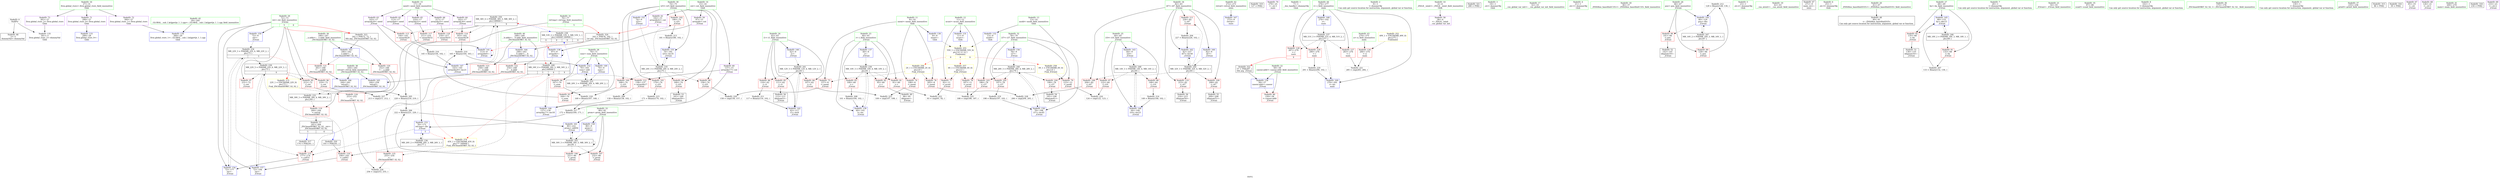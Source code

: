 digraph "SVFG" {
	label="SVFG";

	Node0x559a62e87930 [shape=record,color=grey,label="{NodeID: 0\nNullPtr}"];
	Node0x559a62e87930 -> Node0x559a62ea89b0[style=solid];
	Node0x559a62e87930 -> Node0x559a62eaf420[style=solid];
	Node0x559a62ea8c50 [shape=record,color=red,label="{NodeID: 97\n231\<--72\n\<--ret\n_Z3runi\n}"];
	Node0x559a62ea6d40 [shape=record,color=green,label="{NodeID: 14\n15\<--16\ncnt\<--cnt_field_insensitive\nGlob }"];
	Node0x559a62ea6d40 -> Node0x559a62eaa4c0[style=solid];
	Node0x559a62ea6d40 -> Node0x559a62eaa590[style=solid];
	Node0x559a62ea6d40 -> Node0x559a62eaa660[style=solid];
	Node0x559a62ea97b0 [shape=record,color=red,label="{NodeID: 111\n226\<--82\n\<--i47\n_Z3runi\n}"];
	Node0x559a62ea97b0 -> Node0x559a62ead110[style=solid];
	Node0x559a62ea7a20 [shape=record,color=green,label="{NodeID: 28\n70\<--71\nsum\<--sum_field_insensitive\n_Z3runi\n}"];
	Node0x559a62ea7a20 -> Node0x559a62eac0f0[style=solid];
	Node0x559a62ea7a20 -> Node0x559a62eac1c0[style=solid];
	Node0x559a62ea7a20 -> Node0x559a62eaffb0[style=solid];
	Node0x559a62ea7a20 -> Node0x559a62eb0220[style=solid];
	Node0x559a62eb4630 [shape=record,color=grey,label="{NodeID: 208\n101 = Binary(100, 102, )\n}"];
	Node0x559a62eb4630 -> Node0x559a62eaf790[style=solid];
	Node0x559a62eaeb10 [shape=record,color=red,label="{NodeID: 125\n255\<--254\n\<--\n_ZSt3maxIiERKT_S2_S2_\n}"];
	Node0x559a62eaeb10 -> Node0x559a62eb6130[style=solid];
	Node0x559a62ea8640 [shape=record,color=green,label="{NodeID: 42\n272\<--273\nretval\<--retval_field_insensitive\nmain\n}"];
	Node0x559a62ea8640 -> Node0x559a62eb0e50[style=solid];
	Node0x559a62eb5b30 [shape=record,color=grey,label="{NodeID: 222\n93 = cmp(91, 92, )\n}"];
	Node0x559a62eaf790 [shape=record,color=blue,label="{NodeID: 139\n60\<--101\ni\<--inc\n_Z3runi\n}"];
	Node0x559a62eaf790 -> Node0x559a62ebe510[style=dashed];
	Node0x559a62eaa250 [shape=record,color=black,label="{NodeID: 56\n216\<--215\nidxprom54\<--\n_Z3runi\n}"];
	Node0x559a62ed8680 [shape=record,color=black,label="{NodeID: 319\n127 = PHI()\n}"];
	Node0x559a62ec0310 [shape=record,color=black,label="{NodeID: 236\nMR_26V_2 = PHI(MR_26V_3, MR_26V_1, )\npts\{77 \}\n}"];
	Node0x559a62ec0310 -> Node0x559a62eae3c0[style=dashed];
	Node0x559a62ec0310 -> Node0x559a62eb02f0[style=dashed];
	Node0x559a62eb02f0 [shape=record,color=blue,label="{NodeID: 153\n76\<--172\nref.tmp\<--div\n_Z3runi\n|{|<s2>5}}"];
	Node0x559a62eb02f0 -> Node0x559a62ea9af0[style=dashed];
	Node0x559a62eb02f0 -> Node0x559a62ec0310[style=dashed];
	Node0x559a62eb02f0:s2 -> Node0x559a62ec7100[style=dashed,color=red];
	Node0x559a62eaadb0 [shape=record,color=purple,label="{NodeID: 70\n279\<--25\n\<--.str.3\nmain\n}"];
	Node0x559a62ec4d40 [shape=record,color=black,label="{NodeID: 250\nMR_36V_4 = PHI(MR_36V_5, MR_36V_2, )\npts\{180000 \}\n|{|<s5>9}}"];
	Node0x559a62ec4d40 -> Node0x559a62ea9950[style=dashed];
	Node0x559a62ec4d40 -> Node0x559a62ea9a20[style=dashed];
	Node0x559a62ec4d40 -> Node0x559a62eae490[style=dashed];
	Node0x559a62ec4d40 -> Node0x559a62eae560[style=dashed];
	Node0x559a62ec4d40 -> Node0x559a62eafe10[style=dashed];
	Node0x559a62ec4d40:s5 -> Node0x559a62ec0d10[style=dashed,color=blue];
	Node0x559a62eb0e50 [shape=record,color=blue,label="{NodeID: 167\n272\<--9\nretval\<--\nmain\n}"];
	Node0x559a62eab9a0 [shape=record,color=red,label="{NodeID: 84\n107\<--62\n\<--i1\n_Z3runi\n}"];
	Node0x559a62eab9a0 -> Node0x559a62eb5cb0[style=solid];
	Node0x559a62ea5e10 [shape=record,color=green,label="{NodeID: 1\n7\<--1\n__dso_handle\<--dummyObj\nGlob }"];
	Node0x559a62ea8d20 [shape=record,color=red,label="{NodeID: 98\n156\<--74\n\<--i25\n_Z3runi\n}"];
	Node0x559a62ea8d20 -> Node0x559a62eb65b0[style=solid];
	Node0x559a62ea6e40 [shape=record,color=green,label="{NodeID: 15\n17\<--18\nneed\<--need_field_insensitive\nGlob }"];
	Node0x559a62ea6e40 -> Node0x559a62eaa730[style=solid];
	Node0x559a62ea6e40 -> Node0x559a62eaa800[style=solid];
	Node0x559a62ea6e40 -> Node0x559a62eaa8d0[style=solid];
	Node0x559a62ea6e40 -> Node0x559a62eaa9a0[style=solid];
	Node0x559a62ea6e40 -> Node0x559a62eaaa70[style=solid];
	Node0x559a62ea9880 [shape=record,color=red,label="{NodeID: 112\n138\<--137\n\<--arrayidx17\n_Z3runi\n}"];
	Node0x559a62ea9880 -> Node0x559a62eb47b0[style=solid];
	Node0x559a62ea7af0 [shape=record,color=green,label="{NodeID: 29\n72\<--73\nret\<--ret_field_insensitive\n_Z3runi\n|{|<s6>5|<s7>6}}"];
	Node0x559a62ea7af0 -> Node0x559a62eac290[style=solid];
	Node0x559a62ea7af0 -> Node0x559a62ea8b80[style=solid];
	Node0x559a62ea7af0 -> Node0x559a62ea8c50[style=solid];
	Node0x559a62ea7af0 -> Node0x559a62eb0080[style=solid];
	Node0x559a62ea7af0 -> Node0x559a62eb03c0[style=solid];
	Node0x559a62ea7af0 -> Node0x559a62eb0630[style=solid];
	Node0x559a62ea7af0:s6 -> Node0x559a62ed8af0[style=solid,color=red];
	Node0x559a62ea7af0:s7 -> Node0x559a62ed8af0[style=solid,color=red];
	Node0x559a62eb47b0 [shape=record,color=grey,label="{NodeID: 209\n139 = Binary(138, 102, )\n}"];
	Node0x559a62eb47b0 -> Node0x559a62eafd40[style=solid];
	Node0x559a62eaebe0 [shape=record,color=red,label="{NodeID: 126\n284\<--274\n\<--n\nmain\n}"];
	Node0x559a62eaebe0 -> Node0x559a62eb59b0[style=solid];
	Node0x559a62ea8710 [shape=record,color=green,label="{NodeID: 43\n274\<--275\nn\<--n_field_insensitive\nmain\n}"];
	Node0x559a62ea8710 -> Node0x559a62eaebe0[style=solid];
	Node0x559a62eb5cb0 [shape=record,color=grey,label="{NodeID: 223\n109 = cmp(107, 108, )\n}"];
	Node0x559a62eaf860 [shape=record,color=blue,label="{NodeID: 140\n62\<--9\ni1\<--\n_Z3runi\n}"];
	Node0x559a62eaf860 -> Node0x559a62ec1c40[style=dashed];
	Node0x559a62eaa320 [shape=record,color=black,label="{NodeID: 57\n241\<--264\n_ZSt3maxIiERKT_S2_S2__ret\<--\n_ZSt3maxIiERKT_S2_S2_\n|{<s0>5|<s1>6}}"];
	Node0x559a62eaa320:s0 -> Node0x559a62ed83c0[style=solid,color=blue];
	Node0x559a62eaa320:s1 -> Node0x559a62ed8750[style=solid,color=blue];
	Node0x559a62ed8750 [shape=record,color=black,label="{NodeID: 320\n193 = PHI(241, )\n}"];
	Node0x559a62ed8750 -> Node0x559a62eae3c0[style=solid];
	Node0x559a62ec0810 [shape=record,color=black,label="{NodeID: 237\nMR_51V_3 = PHI(MR_51V_4, MR_51V_2, )\npts\{277 \}\n}"];
	Node0x559a62ec0810 -> Node0x559a62eaecb0[style=dashed];
	Node0x559a62ec0810 -> Node0x559a62eaed80[style=dashed];
	Node0x559a62ec0810 -> Node0x559a62eaee50[style=dashed];
	Node0x559a62ec0810 -> Node0x559a62eb0ff0[style=dashed];
	Node0x559a62eb03c0 [shape=record,color=blue,label="{NodeID: 154\n72\<--177\nret\<--\n_Z3runi\n}"];
	Node0x559a62eb03c0 -> Node0x559a62ebf910[style=dashed];
	Node0x559a62eaae80 [shape=record,color=purple,label="{NodeID: 71\n299\<--27\nllvm.global_ctors_0\<--llvm.global_ctors\nGlob }"];
	Node0x559a62eaae80 -> Node0x559a62eaf220[style=solid];
	Node0x559a62eb0f20 [shape=record,color=blue,label="{NodeID: 168\n276\<--102\ni\<--\nmain\n}"];
	Node0x559a62eb0f20 -> Node0x559a62ec0810[style=dashed];
	Node0x559a62eaba70 [shape=record,color=red,label="{NodeID: 85\n111\<--62\n\<--i1\n_Z3runi\n}"];
	Node0x559a62eaba70 -> Node0x559a62ea9d70[style=solid];
	Node0x559a62ea5ea0 [shape=record,color=green,label="{NodeID: 2\n9\<--1\n\<--dummyObj\nCan only get source location for instruction, argument, global var or function.}"];
	Node0x559a62ea8df0 [shape=record,color=red,label="{NodeID: 99\n160\<--74\n\<--i25\n_Z3runi\n}"];
	Node0x559a62ea8df0 -> Node0x559a62ea9fe0[style=solid];
	Node0x559a62ea6f40 [shape=record,color=green,label="{NodeID: 16\n27\<--31\nllvm.global_ctors\<--llvm.global_ctors_field_insensitive\nGlob }"];
	Node0x559a62ea6f40 -> Node0x559a62eaae80[style=solid];
	Node0x559a62ea6f40 -> Node0x559a62eaaf80[style=solid];
	Node0x559a62ea6f40 -> Node0x559a62eab080[style=solid];
	Node0x559a62ea9950 [shape=record,color=red,label="{NodeID: 113\n144\<--143\n\<--arrayidx20\n_Z3runi\n}"];
	Node0x559a62ea9950 -> Node0x559a62eb5230[style=solid];
	Node0x559a62ea7bc0 [shape=record,color=green,label="{NodeID: 30\n74\<--75\ni25\<--i25_field_insensitive\n_Z3runi\n}"];
	Node0x559a62ea7bc0 -> Node0x559a62ea8d20[style=solid];
	Node0x559a62ea7bc0 -> Node0x559a62ea8df0[style=solid];
	Node0x559a62ea7bc0 -> Node0x559a62ea8ec0[style=solid];
	Node0x559a62ea7bc0 -> Node0x559a62ea8f90[style=solid];
	Node0x559a62ea7bc0 -> Node0x559a62ea9060[style=solid];
	Node0x559a62ea7bc0 -> Node0x559a62eb0150[style=solid];
	Node0x559a62ea7bc0 -> Node0x559a62eb0490[style=solid];
	Node0x559a62eb4930 [shape=record,color=grey,label="{NodeID: 210\n165 = Binary(164, 163, )\n}"];
	Node0x559a62eb4930 -> Node0x559a62eb0220[style=solid];
	Node0x559a62eaecb0 [shape=record,color=red,label="{NodeID: 127\n283\<--276\n\<--i\nmain\n}"];
	Node0x559a62eaecb0 -> Node0x559a62eb59b0[style=solid];
	Node0x559a62ea87e0 [shape=record,color=green,label="{NodeID: 44\n276\<--277\ni\<--i_field_insensitive\nmain\n}"];
	Node0x559a62ea87e0 -> Node0x559a62eaecb0[style=solid];
	Node0x559a62ea87e0 -> Node0x559a62eaed80[style=solid];
	Node0x559a62ea87e0 -> Node0x559a62eaee50[style=solid];
	Node0x559a62ea87e0 -> Node0x559a62eb0f20[style=solid];
	Node0x559a62ea87e0 -> Node0x559a62eb0ff0[style=solid];
	Node0x559a62eb5e30 [shape=record,color=grey,label="{NodeID: 224\n124 = cmp(122, 123, )\n}"];
	Node0x559a62eaf930 [shape=record,color=blue,label="{NodeID: 141\n113\<--9\narrayidx6\<--\n_Z3runi\n}"];
	Node0x559a62eaf930 -> Node0x559a62eaf930[style=dashed];
	Node0x559a62eaf930 -> Node0x559a62ec4d40[style=dashed];
	Node0x559a62eaa3f0 [shape=record,color=purple,label="{NodeID: 58\n38\<--4\n\<--_ZStL8__ioinit\n__cxx_global_var_init\n}"];
	Node0x559a62ed88b0 [shape=record,color=black,label="{NodeID: 321\n280 = PHI()\n}"];
	Node0x559a62ec0d10 [shape=record,color=black,label="{NodeID: 238\nMR_53V_2 = PHI(MR_53V_3, MR_53V_1, )\npts\{160000 180000 \}\n|{<s0>9|<s1>9|<s2>9|<s3>9}}"];
	Node0x559a62ec0d10:s0 -> Node0x559a62eaf6c0[style=dashed,color=red];
	Node0x559a62ec0d10:s1 -> Node0x559a62eaf930[style=dashed,color=red];
	Node0x559a62ec0d10:s2 -> Node0x559a62ec4840[style=dashed,color=red];
	Node0x559a62ec0d10:s3 -> Node0x559a62ec4d40[style=dashed,color=red];
	Node0x559a62eb0490 [shape=record,color=blue,label="{NodeID: 155\n74\<--181\ni25\<--inc35\n_Z3runi\n}"];
	Node0x559a62eb0490 -> Node0x559a62ebfe10[style=dashed];
	Node0x559a62eaaf80 [shape=record,color=purple,label="{NodeID: 72\n300\<--27\nllvm.global_ctors_1\<--llvm.global_ctors\nGlob }"];
	Node0x559a62eaaf80 -> Node0x559a62eaf320[style=solid];
	Node0x559a62ec5d60 [shape=record,color=yellow,style=double,label="{NodeID: 252\n49V_1 = ENCHI(MR_49V_0)\npts\{275 \}\nFun[main]}"];
	Node0x559a62ec5d60 -> Node0x559a62eaebe0[style=dashed];
	Node0x559a62eb0ff0 [shape=record,color=blue,label="{NodeID: 169\n276\<--291\ni\<--inc\nmain\n}"];
	Node0x559a62eb0ff0 -> Node0x559a62ec0810[style=dashed];
	Node0x559a62eabb40 [shape=record,color=red,label="{NodeID: 86\n116\<--62\n\<--i1\n_Z3runi\n}"];
	Node0x559a62eabb40 -> Node0x559a62eb4ab0[style=solid];
	Node0x559a62ea5f30 [shape=record,color=green,label="{NodeID: 3\n19\<--1\n.str\<--dummyObj\nGlob }"];
	Node0x559a62ea8ec0 [shape=record,color=red,label="{NodeID: 100\n168\<--74\n\<--i25\n_Z3runi\n}"];
	Node0x559a62ea8ec0 -> Node0x559a62eb5530[style=solid];
	Node0x559a62ea7040 [shape=record,color=green,label="{NodeID: 17\n32\<--33\n__cxx_global_var_init\<--__cxx_global_var_init_field_insensitive\n}"];
	Node0x559a62ea9a20 [shape=record,color=red,label="{NodeID: 114\n163\<--162\n\<--arrayidx30\n_Z3runi\n}"];
	Node0x559a62ea9a20 -> Node0x559a62eb4930[style=solid];
	Node0x559a62ea7c90 [shape=record,color=green,label="{NodeID: 31\n76\<--77\nref.tmp\<--ref.tmp_field_insensitive\n_Z3runi\n|{|<s1>5}}"];
	Node0x559a62ea7c90 -> Node0x559a62eb02f0[style=solid];
	Node0x559a62ea7c90:s1 -> Node0x559a62ed8d00[style=solid,color=red];
	Node0x559a62eb4ab0 [shape=record,color=grey,label="{NodeID: 211\n117 = Binary(116, 102, )\n}"];
	Node0x559a62eb4ab0 -> Node0x559a62eafa00[style=solid];
	Node0x559a62eaed80 [shape=record,color=red,label="{NodeID: 128\n287\<--276\n\<--i\nmain\n|{<s0>9}}"];
	Node0x559a62eaed80:s0 -> Node0x559a62ed8980[style=solid,color=red];
	Node0x559a62ea88b0 [shape=record,color=green,label="{NodeID: 45\n29\<--295\n_GLOBAL__sub_I_krijgertje_1_1.cpp\<--_GLOBAL__sub_I_krijgertje_1_1.cpp_field_insensitive\n}"];
	Node0x559a62ea88b0 -> Node0x559a62eaf320[style=solid];
	Node0x559a62eb5fb0 [shape=record,color=grey,label="{NodeID: 225\n188 = cmp(186, 187, )\n}"];
	Node0x559a62eafa00 [shape=record,color=blue,label="{NodeID: 142\n62\<--117\ni1\<--inc8\n_Z3runi\n}"];
	Node0x559a62eafa00 -> Node0x559a62ec1c40[style=dashed];
	Node0x559a62eaa4c0 [shape=record,color=purple,label="{NodeID: 59\n97\<--15\narrayidx\<--cnt\n_Z3runi\n}"];
	Node0x559a62eaa4c0 -> Node0x559a62eaf6c0[style=solid];
	Node0x559a62ed8980 [shape=record,color=black,label="{NodeID: 322\n57 = PHI(287, )\n0th arg _Z3runi }"];
	Node0x559a62ed8980 -> Node0x559a62eaf520[style=solid];
	Node0x559a62ec1240 [shape=record,color=black,label="{NodeID: 239\nMR_22V_5 = PHI(MR_22V_6, MR_22V_3, )\npts\{73 \}\n|{|<s5>6}}"];
	Node0x559a62ec1240 -> Node0x559a62eac290[style=dashed];
	Node0x559a62ec1240 -> Node0x559a62ea8b80[style=dashed];
	Node0x559a62ec1240 -> Node0x559a62ea8c50[style=dashed];
	Node0x559a62ec1240 -> Node0x559a62eae3c0[style=dashed];
	Node0x559a62ec1240 -> Node0x559a62eb0630[style=dashed];
	Node0x559a62ec1240:s5 -> Node0x559a62ec7240[style=dashed,color=red];
	Node0x559a62eb0560 [shape=record,color=blue,label="{NodeID: 156\n78\<--9\ni37\<--\n_Z3runi\n}"];
	Node0x559a62eb0560 -> Node0x559a62ec1740[style=dashed];
	Node0x559a62eab080 [shape=record,color=purple,label="{NodeID: 73\n301\<--27\nllvm.global_ctors_2\<--llvm.global_ctors\nGlob }"];
	Node0x559a62eab080 -> Node0x559a62eaf420[style=solid];
	Node0x559a62eabc10 [shape=record,color=red,label="{NodeID: 87\n122\<--64\n\<--i10\n_Z3runi\n}"];
	Node0x559a62eabc10 -> Node0x559a62eb5e30[style=solid];
	Node0x559a62ea5fc0 [shape=record,color=green,label="{NodeID: 4\n21\<--1\n.str.1\<--dummyObj\nGlob }"];
	Node0x559a62ea8f90 [shape=record,color=red,label="{NodeID: 101\n170\<--74\n\<--i25\n_Z3runi\n}"];
	Node0x559a62ea8f90 -> Node0x559a62eb50b0[style=solid];
	Node0x559a62ea7140 [shape=record,color=green,label="{NodeID: 18\n36\<--37\n_ZNSt8ios_base4InitC1Ev\<--_ZNSt8ios_base4InitC1Ev_field_insensitive\n}"];
	Node0x559a62ea9af0 [shape=record,color=red,label="{NodeID: 115\n177\<--174\n\<--call33\n_Z3runi\n}"];
	Node0x559a62ea9af0 -> Node0x559a62eb03c0[style=solid];
	Node0x559a62ea7d60 [shape=record,color=green,label="{NodeID: 32\n78\<--79\ni37\<--i37_field_insensitive\n_Z3runi\n}"];
	Node0x559a62ea7d60 -> Node0x559a62ea9130[style=solid];
	Node0x559a62ea7d60 -> Node0x559a62ea9200[style=solid];
	Node0x559a62ea7d60 -> Node0x559a62ea92d0[style=solid];
	Node0x559a62ea7d60 -> Node0x559a62eb0560[style=solid];
	Node0x559a62ea7d60 -> Node0x559a62eb0700[style=solid];
	Node0x559a62eb4c30 [shape=record,color=grey,label="{NodeID: 212\n129 = Binary(128, 130, )\n}"];
	Node0x559a62eb4c30 -> Node0x559a62eafba0[style=solid];
	Node0x559a62eaee50 [shape=record,color=red,label="{NodeID: 129\n290\<--276\n\<--i\nmain\n}"];
	Node0x559a62eaee50 -> Node0x559a62eb5830[style=solid];
	Node0x559a62ea89b0 [shape=record,color=black,label="{NodeID: 46\n2\<--3\ndummyVal\<--dummyVal\n}"];
	Node0x559a62eb6130 [shape=record,color=grey,label="{NodeID: 226\n256 = cmp(253, 255, )\n}"];
	Node0x559a62eafad0 [shape=record,color=blue,label="{NodeID: 143\n64\<--9\ni10\<--\n_Z3runi\n}"];
	Node0x559a62eafad0 -> Node0x559a62ec4340[style=dashed];
	Node0x559a62eaa590 [shape=record,color=purple,label="{NodeID: 60\n137\<--15\narrayidx17\<--cnt\n_Z3runi\n}"];
	Node0x559a62eaa590 -> Node0x559a62ea9880[style=solid];
	Node0x559a62eaa590 -> Node0x559a62eafd40[style=solid];
	Node0x559a62ed8af0 [shape=record,color=black,label="{NodeID: 323\n242 = PHI(72, 72, )\n0th arg _ZSt3maxIiERKT_S2_S2_ }"];
	Node0x559a62ed8af0 -> Node0x559a62eb0b10[style=solid];
	Node0x559a62ec1740 [shape=record,color=black,label="{NodeID: 240\nMR_28V_3 = PHI(MR_28V_4, MR_28V_2, )\npts\{79 \}\n}"];
	Node0x559a62ec1740 -> Node0x559a62ea9130[style=dashed];
	Node0x559a62ec1740 -> Node0x559a62ea9200[style=dashed];
	Node0x559a62ec1740 -> Node0x559a62ea92d0[style=dashed];
	Node0x559a62ec1740 -> Node0x559a62eb0700[style=dashed];
	Node0x559a62eb0630 [shape=record,color=blue,label="{NodeID: 157\n72\<--194\nret\<--\n_Z3runi\n}"];
	Node0x559a62eb0630 -> Node0x559a62ec1240[style=dashed];
	Node0x559a62eab180 [shape=record,color=red,label="{NodeID: 74\n108\<--8\n\<--nseat\n_Z3runi\n}"];
	Node0x559a62eab180 -> Node0x559a62eb5cb0[style=solid];
	Node0x559a62eabce0 [shape=record,color=red,label="{NodeID: 88\n148\<--64\n\<--i10\n_Z3runi\n}"];
	Node0x559a62eabce0 -> Node0x559a62eb4f30[style=solid];
	Node0x559a62ea6800 [shape=record,color=green,label="{NodeID: 5\n23\<--1\n.str.2\<--dummyObj\nGlob }"];
	Node0x559a62ea9060 [shape=record,color=red,label="{NodeID: 102\n180\<--74\n\<--i25\n_Z3runi\n}"];
	Node0x559a62ea9060 -> Node0x559a62eb4db0[style=solid];
	Node0x559a62ea7240 [shape=record,color=green,label="{NodeID: 19\n42\<--43\n__cxa_atexit\<--__cxa_atexit_field_insensitive\n}"];
	Node0x559a62eae3c0 [shape=record,color=red,label="{NodeID: 116\n194\<--193\n\<--call43\n_Z3runi\n}"];
	Node0x559a62eae3c0 -> Node0x559a62eb0630[style=solid];
	Node0x559a62ea7e30 [shape=record,color=green,label="{NodeID: 33\n80\<--81\nprom\<--prom_field_insensitive\n_Z3runi\n}"];
	Node0x559a62ea7e30 -> Node0x559a62ea93a0[style=solid];
	Node0x559a62ea7e30 -> Node0x559a62ea9470[style=solid];
	Node0x559a62ea7e30 -> Node0x559a62eb07d0[style=solid];
	Node0x559a62ea7e30 -> Node0x559a62eb0970[style=solid];
	Node0x559a62eb4db0 [shape=record,color=grey,label="{NodeID: 213\n181 = Binary(180, 102, )\n}"];
	Node0x559a62eb4db0 -> Node0x559a62eb0490[style=solid];
	Node0x559a62eaef20 [shape=record,color=blue,label="{NodeID: 130\n8\<--9\nnseat\<--\nGlob }"];
	Node0x559a62eaef20 -> Node0x559a62ec6030[style=dashed];
	Node0x559a62ea8ab0 [shape=record,color=black,label="{NodeID: 47\n271\<--9\nmain_ret\<--\nmain\n}"];
	Node0x559a62eb62b0 [shape=record,color=grey,label="{NodeID: 227\n213 = cmp(211, 212, )\n}"];
	Node0x559a62eafba0 [shape=record,color=blue,label="{NodeID: 144\n66\<--129\npos\<--dec\n_Z3runi\n}"];
	Node0x559a62eafba0 -> Node0x559a62eabe80[style=dashed];
	Node0x559a62eafba0 -> Node0x559a62ec3e40[style=dashed];
	Node0x559a62eaa660 [shape=record,color=purple,label="{NodeID: 61\n192\<--15\narrayidx42\<--cnt\n_Z3runi\n|{<s0>6}}"];
	Node0x559a62eaa660:s0 -> Node0x559a62ed8d00[style=solid,color=red];
	Node0x559a62ed8d00 [shape=record,color=black,label="{NodeID: 324\n243 = PHI(76, 192, )\n1st arg _ZSt3maxIiERKT_S2_S2_ }"];
	Node0x559a62ed8d00 -> Node0x559a62eb0be0[style=solid];
	Node0x559a62ec1c40 [shape=record,color=black,label="{NodeID: 241\nMR_12V_3 = PHI(MR_12V_4, MR_12V_2, )\npts\{63 \}\n}"];
	Node0x559a62ec1c40 -> Node0x559a62eab9a0[style=dashed];
	Node0x559a62ec1c40 -> Node0x559a62eaba70[style=dashed];
	Node0x559a62ec1c40 -> Node0x559a62eabb40[style=dashed];
	Node0x559a62ec1c40 -> Node0x559a62eafa00[style=dashed];
	Node0x559a62eb0700 [shape=record,color=blue,label="{NodeID: 158\n78\<--198\ni37\<--inc45\n_Z3runi\n}"];
	Node0x559a62eb0700 -> Node0x559a62ec1740[style=dashed];
	Node0x559a62eab250 [shape=record,color=red,label="{NodeID: 75\n157\<--8\n\<--nseat\n_Z3runi\n}"];
	Node0x559a62eab250 -> Node0x559a62eb65b0[style=solid];
	Node0x559a62ec6030 [shape=record,color=yellow,style=double,label="{NodeID: 255\n55V_1 = ENCHI(MR_55V_0)\npts\{10 12 14 \}\nFun[main]|{<s0>9|<s1>9|<s2>9}}"];
	Node0x559a62ec6030:s0 -> Node0x559a62ec6110[style=dashed,color=red];
	Node0x559a62ec6030:s1 -> Node0x559a62ec6220[style=dashed,color=red];
	Node0x559a62ec6030:s2 -> Node0x559a62ec6300[style=dashed,color=red];
	Node0x559a62eabdb0 [shape=record,color=red,label="{NodeID: 89\n128\<--66\n\<--pos\n_Z3runi\n}"];
	Node0x559a62eabdb0 -> Node0x559a62eb4c30[style=solid];
	Node0x559a62ea6890 [shape=record,color=green,label="{NodeID: 6\n25\<--1\n.str.3\<--dummyObj\nGlob }"];
	Node0x559a62ea9130 [shape=record,color=red,label="{NodeID: 103\n186\<--78\n\<--i37\n_Z3runi\n}"];
	Node0x559a62ea9130 -> Node0x559a62eb5fb0[style=solid];
	Node0x559a62ea7340 [shape=record,color=green,label="{NodeID: 20\n41\<--47\n_ZNSt8ios_base4InitD1Ev\<--_ZNSt8ios_base4InitD1Ev_field_insensitive\n}"];
	Node0x559a62ea7340 -> Node0x559a62ea9ba0[style=solid];
	Node0x559a62eae490 [shape=record,color=red,label="{NodeID: 117\n211\<--210\n\<--arrayidx52\n_Z3runi\n}"];
	Node0x559a62eae490 -> Node0x559a62eb62b0[style=solid];
	Node0x559a62ea7f00 [shape=record,color=green,label="{NodeID: 34\n82\<--83\ni47\<--i47_field_insensitive\n_Z3runi\n}"];
	Node0x559a62ea7f00 -> Node0x559a62ea9540[style=solid];
	Node0x559a62ea7f00 -> Node0x559a62ea9610[style=solid];
	Node0x559a62ea7f00 -> Node0x559a62ea96e0[style=solid];
	Node0x559a62ea7f00 -> Node0x559a62ea97b0[style=solid];
	Node0x559a62ea7f00 -> Node0x559a62eb08a0[style=solid];
	Node0x559a62ea7f00 -> Node0x559a62eb0a40[style=solid];
	Node0x559a62eb4f30 [shape=record,color=grey,label="{NodeID: 214\n149 = Binary(148, 102, )\n}"];
	Node0x559a62eb4f30 -> Node0x559a62eafee0[style=solid];
	Node0x559a62eaf020 [shape=record,color=blue,label="{NodeID: 131\n11\<--9\nncust\<--\nGlob }"];
	Node0x559a62eaf020 -> Node0x559a62ec6030[style=dashed];
	Node0x559a62ea9ba0 [shape=record,color=black,label="{NodeID: 48\n40\<--41\n\<--_ZNSt8ios_base4InitD1Ev\nCan only get source location for instruction, argument, global var or function.}"];
	Node0x559a62eb6430 [shape=record,color=grey,label="{NodeID: 228\n206 = cmp(204, 205, )\n}"];
	Node0x559a62eafc70 [shape=record,color=blue,label="{NodeID: 145\n68\<--133\nby\<--dec15\n_Z3runi\n}"];
	Node0x559a62eafc70 -> Node0x559a62eac020[style=dashed];
	Node0x559a62eafc70 -> Node0x559a62ec3940[style=dashed];
	Node0x559a62eaa730 [shape=record,color=purple,label="{NodeID: 62\n113\<--17\narrayidx6\<--need\n_Z3runi\n}"];
	Node0x559a62eaa730 -> Node0x559a62eaf930[style=solid];
	Node0x559a62eb07d0 [shape=record,color=blue,label="{NodeID: 159\n80\<--9\nprom\<--\n_Z3runi\n}"];
	Node0x559a62eb07d0 -> Node0x559a62ec2640[style=dashed];
	Node0x559a62eab320 [shape=record,color=red,label="{NodeID: 76\n205\<--8\n\<--nseat\n_Z3runi\n}"];
	Node0x559a62eab320 -> Node0x559a62eb6430[style=solid];
	Node0x559a62ec6110 [shape=record,color=yellow,style=double,label="{NodeID: 256\n2V_1 = ENCHI(MR_2V_0)\npts\{10 \}\nFun[_Z3runi]}"];
	Node0x559a62ec6110 -> Node0x559a62eab180[style=dashed];
	Node0x559a62ec6110 -> Node0x559a62eab250[style=dashed];
	Node0x559a62ec6110 -> Node0x559a62eab320[style=dashed];
	Node0x559a62eabe80 [shape=record,color=red,label="{NodeID: 90\n141\<--66\n\<--pos\n_Z3runi\n}"];
	Node0x559a62eabe80 -> Node0x559a62ea9f10[style=solid];
	Node0x559a62ea6920 [shape=record,color=green,label="{NodeID: 7\n28\<--1\n\<--dummyObj\nCan only get source location for instruction, argument, global var or function.}"];
	Node0x559a62ea9200 [shape=record,color=red,label="{NodeID: 104\n190\<--78\n\<--i37\n_Z3runi\n}"];
	Node0x559a62ea9200 -> Node0x559a62eaa0b0[style=solid];
	Node0x559a62ea7440 [shape=record,color=green,label="{NodeID: 21\n54\<--55\n_Z3runi\<--_Z3runi_field_insensitive\n}"];
	Node0x559a62eae560 [shape=record,color=red,label="{NodeID: 118\n218\<--217\n\<--arrayidx55\n_Z3runi\n}"];
	Node0x559a62eae560 -> Node0x559a62ead290[style=solid];
	Node0x559a62ea7fd0 [shape=record,color=green,label="{NodeID: 35\n87\<--88\nscanf\<--scanf_field_insensitive\n}"];
	Node0x559a62eb50b0 [shape=record,color=grey,label="{NodeID: 215\n171 = Binary(170, 102, )\n}"];
	Node0x559a62eb50b0 -> Node0x559a62eb53b0[style=solid];
	Node0x559a62eaf120 [shape=record,color=blue,label="{NodeID: 132\n13\<--9\nnsold\<--\nGlob }"];
	Node0x559a62eaf120 -> Node0x559a62ec6030[style=dashed];
	Node0x559a62ea9ca0 [shape=record,color=black,label="{NodeID: 49\n96\<--95\nidxprom\<--\n_Z3runi\n}"];
	Node0x559a62eb65b0 [shape=record,color=grey,label="{NodeID: 229\n158 = cmp(156, 157, )\n}"];
	Node0x559a62eafd40 [shape=record,color=blue,label="{NodeID: 146\n137\<--139\narrayidx17\<--inc18\n_Z3runi\n}"];
	Node0x559a62eafd40 -> Node0x559a62ec4840[style=dashed];
	Node0x559a62eaa800 [shape=record,color=purple,label="{NodeID: 63\n143\<--17\narrayidx20\<--need\n_Z3runi\n}"];
	Node0x559a62eaa800 -> Node0x559a62ea9950[style=solid];
	Node0x559a62eaa800 -> Node0x559a62eafe10[style=solid];
	Node0x559a62ec2640 [shape=record,color=black,label="{NodeID: 243\nMR_30V_3 = PHI(MR_30V_5, MR_30V_2, )\npts\{81 \}\n}"];
	Node0x559a62ec2640 -> Node0x559a62ea93a0[style=dashed];
	Node0x559a62ec2640 -> Node0x559a62ea9470[style=dashed];
	Node0x559a62ec2640 -> Node0x559a62eb0970[style=dashed];
	Node0x559a62ec2640 -> Node0x559a62ec2640[style=dashed];
	Node0x559a62eb08a0 [shape=record,color=blue,label="{NodeID: 160\n82\<--9\ni47\<--\n_Z3runi\n}"];
	Node0x559a62eb08a0 -> Node0x559a62ec3350[style=dashed];
	Node0x559a62eab3f0 [shape=record,color=red,label="{NodeID: 77\n92\<--11\n\<--ncust\n_Z3runi\n}"];
	Node0x559a62eab3f0 -> Node0x559a62eb5b30[style=solid];
	Node0x559a62ec6220 [shape=record,color=yellow,style=double,label="{NodeID: 257\n4V_1 = ENCHI(MR_4V_0)\npts\{12 \}\nFun[_Z3runi]}"];
	Node0x559a62ec6220 -> Node0x559a62eab3f0[style=dashed];
	Node0x559a62ec6220 -> Node0x559a62eab4c0[style=dashed];
	Node0x559a62eabf50 [shape=record,color=red,label="{NodeID: 91\n132\<--68\n\<--by\n_Z3runi\n}"];
	Node0x559a62eabf50 -> Node0x559a62eb44b0[style=solid];
	Node0x559a62ea69b0 [shape=record,color=green,label="{NodeID: 8\n102\<--1\n\<--dummyObj\nCan only get source location for instruction, argument, global var or function.}"];
	Node0x559a62ea92d0 [shape=record,color=red,label="{NodeID: 105\n197\<--78\n\<--i37\n_Z3runi\n}"];
	Node0x559a62ea92d0 -> Node0x559a62eb56b0[style=solid];
	Node0x559a62ea7540 [shape=record,color=green,label="{NodeID: 22\n58\<--59\ncasenr.addr\<--casenr.addr_field_insensitive\n_Z3runi\n}"];
	Node0x559a62ea7540 -> Node0x559a62eab660[style=solid];
	Node0x559a62ea7540 -> Node0x559a62eaf520[style=solid];
	Node0x559a62eae630 [shape=record,color=red,label="{NodeID: 119\n264\<--244\n\<--retval\n_ZSt3maxIiERKT_S2_S2_\n}"];
	Node0x559a62eae630 -> Node0x559a62eaa320[style=solid];
	Node0x559a62ea80d0 [shape=record,color=green,label="{NodeID: 36\n175\<--176\n_ZSt3maxIiERKT_S2_S2_\<--_ZSt3maxIiERKT_S2_S2__field_insensitive\n}"];
	Node0x559a62eb5230 [shape=record,color=grey,label="{NodeID: 216\n145 = Binary(144, 102, )\n}"];
	Node0x559a62eb5230 -> Node0x559a62eafe10[style=solid];
	Node0x559a62eaf220 [shape=record,color=blue,label="{NodeID: 133\n299\<--28\nllvm.global_ctors_0\<--\nGlob }"];
	Node0x559a62ea9d70 [shape=record,color=black,label="{NodeID: 50\n112\<--111\nidxprom5\<--\n_Z3runi\n}"];
	Node0x559a62ebe510 [shape=record,color=black,label="{NodeID: 230\nMR_10V_3 = PHI(MR_10V_4, MR_10V_2, )\npts\{61 \}\n}"];
	Node0x559a62ebe510 -> Node0x559a62eab730[style=dashed];
	Node0x559a62ebe510 -> Node0x559a62eab800[style=dashed];
	Node0x559a62ebe510 -> Node0x559a62eab8d0[style=dashed];
	Node0x559a62ebe510 -> Node0x559a62eaf790[style=dashed];
	Node0x559a62eafe10 [shape=record,color=blue,label="{NodeID: 147\n143\<--145\narrayidx20\<--inc21\n_Z3runi\n}"];
	Node0x559a62eafe10 -> Node0x559a62ec4d40[style=dashed];
	Node0x559a62eaa8d0 [shape=record,color=purple,label="{NodeID: 64\n162\<--17\narrayidx30\<--need\n_Z3runi\n}"];
	Node0x559a62eaa8d0 -> Node0x559a62ea9a20[style=solid];
	Node0x559a62ec3350 [shape=record,color=black,label="{NodeID: 244\nMR_32V_3 = PHI(MR_32V_4, MR_32V_2, )\npts\{83 \}\n}"];
	Node0x559a62ec3350 -> Node0x559a62ea9540[style=dashed];
	Node0x559a62ec3350 -> Node0x559a62ea9610[style=dashed];
	Node0x559a62ec3350 -> Node0x559a62ea96e0[style=dashed];
	Node0x559a62ec3350 -> Node0x559a62ea97b0[style=dashed];
	Node0x559a62ec3350 -> Node0x559a62eb0a40[style=dashed];
	Node0x559a62eb0970 [shape=record,color=blue,label="{NodeID: 161\n80\<--222\nprom\<--add56\n_Z3runi\n}"];
	Node0x559a62eb0970 -> Node0x559a62ec2640[style=dashed];
	Node0x559a62eab4c0 [shape=record,color=red,label="{NodeID: 78\n187\<--11\n\<--ncust\n_Z3runi\n}"];
	Node0x559a62eab4c0 -> Node0x559a62eb5fb0[style=solid];
	Node0x559a62ec6300 [shape=record,color=yellow,style=double,label="{NodeID: 258\n6V_1 = ENCHI(MR_6V_0)\npts\{14 \}\nFun[_Z3runi]}"];
	Node0x559a62ec6300 -> Node0x559a62eab590[style=dashed];
	Node0x559a62eac020 [shape=record,color=red,label="{NodeID: 92\n135\<--68\n\<--by\n_Z3runi\n}"];
	Node0x559a62eac020 -> Node0x559a62ea9e40[style=solid];
	Node0x559a62ea6a40 [shape=record,color=green,label="{NodeID: 9\n130\<--1\n\<--dummyObj\nCan only get source location for instruction, argument, global var or function.}"];
	Node0x559a62ea93a0 [shape=record,color=red,label="{NodeID: 106\n221\<--80\n\<--prom\n_Z3runi\n}"];
	Node0x559a62ea93a0 -> Node0x559a62eb4330[style=solid];
	Node0x559a62ea7610 [shape=record,color=green,label="{NodeID: 23\n60\<--61\ni\<--i_field_insensitive\n_Z3runi\n}"];
	Node0x559a62ea7610 -> Node0x559a62eab730[style=solid];
	Node0x559a62ea7610 -> Node0x559a62eab800[style=solid];
	Node0x559a62ea7610 -> Node0x559a62eab8d0[style=solid];
	Node0x559a62ea7610 -> Node0x559a62eaf5f0[style=solid];
	Node0x559a62ea7610 -> Node0x559a62eaf790[style=solid];
	Node0x559a62eae700 [shape=record,color=red,label="{NodeID: 120\n252\<--246\n\<--__a.addr\n_ZSt3maxIiERKT_S2_S2_\n}"];
	Node0x559a62eae700 -> Node0x559a62eaea40[style=solid];
	Node0x559a62ea81d0 [shape=record,color=green,label="{NodeID: 37\n235\<--236\nprintf\<--printf_field_insensitive\n}"];
	Node0x559a62eb53b0 [shape=record,color=grey,label="{NodeID: 217\n172 = Binary(169, 171, )\n}"];
	Node0x559a62eb53b0 -> Node0x559a62eb02f0[style=solid];
	Node0x559a62eaf320 [shape=record,color=blue,label="{NodeID: 134\n300\<--29\nllvm.global_ctors_1\<--_GLOBAL__sub_I_krijgertje_1_1.cpp\nGlob }"];
	Node0x559a62ea9e40 [shape=record,color=black,label="{NodeID: 51\n136\<--135\nidxprom16\<--\n_Z3runi\n}"];
	Node0x559a62eafee0 [shape=record,color=blue,label="{NodeID: 148\n64\<--149\ni10\<--inc23\n_Z3runi\n}"];
	Node0x559a62eafee0 -> Node0x559a62ec4340[style=dashed];
	Node0x559a62eaa9a0 [shape=record,color=purple,label="{NodeID: 65\n210\<--17\narrayidx52\<--need\n_Z3runi\n}"];
	Node0x559a62eaa9a0 -> Node0x559a62eae490[style=solid];
	Node0x559a62eb0a40 [shape=record,color=blue,label="{NodeID: 162\n82\<--227\ni47\<--inc58\n_Z3runi\n}"];
	Node0x559a62eb0a40 -> Node0x559a62ec3350[style=dashed];
	Node0x559a62eab590 [shape=record,color=red,label="{NodeID: 79\n123\<--13\n\<--nsold\n_Z3runi\n}"];
	Node0x559a62eab590 -> Node0x559a62eb5e30[style=solid];
	Node0x559a62eac0f0 [shape=record,color=red,label="{NodeID: 93\n164\<--70\n\<--sum\n_Z3runi\n}"];
	Node0x559a62eac0f0 -> Node0x559a62eb4930[style=solid];
	Node0x559a62ea6ad0 [shape=record,color=green,label="{NodeID: 10\n4\<--6\n_ZStL8__ioinit\<--_ZStL8__ioinit_field_insensitive\nGlob }"];
	Node0x559a62ea6ad0 -> Node0x559a62eaa3f0[style=solid];
	Node0x559a62ea9470 [shape=record,color=red,label="{NodeID: 107\n232\<--80\n\<--prom\n_Z3runi\n}"];
	Node0x559a62ea76e0 [shape=record,color=green,label="{NodeID: 24\n62\<--63\ni1\<--i1_field_insensitive\n_Z3runi\n}"];
	Node0x559a62ea76e0 -> Node0x559a62eab9a0[style=solid];
	Node0x559a62ea76e0 -> Node0x559a62eaba70[style=solid];
	Node0x559a62ea76e0 -> Node0x559a62eabb40[style=solid];
	Node0x559a62ea76e0 -> Node0x559a62eaf860[style=solid];
	Node0x559a62ea76e0 -> Node0x559a62eafa00[style=solid];
	Node0x559a62ead110 [shape=record,color=grey,label="{NodeID: 204\n227 = Binary(226, 102, )\n}"];
	Node0x559a62ead110 -> Node0x559a62eb0a40[style=solid];
	Node0x559a62eae7d0 [shape=record,color=red,label="{NodeID: 121\n261\<--246\n\<--__a.addr\n_ZSt3maxIiERKT_S2_S2_\n}"];
	Node0x559a62eae7d0 -> Node0x559a62eb0d80[style=solid];
	Node0x559a62ea82d0 [shape=record,color=green,label="{NodeID: 38\n244\<--245\nretval\<--retval_field_insensitive\n_ZSt3maxIiERKT_S2_S2_\n}"];
	Node0x559a62ea82d0 -> Node0x559a62eae630[style=solid];
	Node0x559a62ea82d0 -> Node0x559a62eb0cb0[style=solid];
	Node0x559a62ea82d0 -> Node0x559a62eb0d80[style=solid];
	Node0x559a62eb5530 [shape=record,color=grey,label="{NodeID: 218\n169 = Binary(167, 168, )\n}"];
	Node0x559a62eb5530 -> Node0x559a62eb53b0[style=solid];
	Node0x559a62eaf420 [shape=record,color=blue, style = dotted,label="{NodeID: 135\n301\<--3\nllvm.global_ctors_2\<--dummyVal\nGlob }"];
	Node0x559a62ea9f10 [shape=record,color=black,label="{NodeID: 52\n142\<--141\nidxprom19\<--\n_Z3runi\n}"];
	Node0x559a62ed81c0 [shape=record,color=black,label="{NodeID: 315\n86 = PHI()\n}"];
	Node0x559a62ebef10 [shape=record,color=black,label="{NodeID: 232\nMR_39V_3 = PHI(MR_39V_4, MR_39V_2, )\npts\{245 \}\n}"];
	Node0x559a62ebef10 -> Node0x559a62eae630[style=dashed];
	Node0x559a62eaffb0 [shape=record,color=blue,label="{NodeID: 149\n70\<--9\nsum\<--\n_Z3runi\n}"];
	Node0x559a62eaffb0 -> Node0x559a62ebf410[style=dashed];
	Node0x559a62eaaa70 [shape=record,color=purple,label="{NodeID: 66\n217\<--17\narrayidx55\<--need\n_Z3runi\n}"];
	Node0x559a62eaaa70 -> Node0x559a62eae560[style=solid];
	Node0x559a62ec3940 [shape=record,color=black,label="{NodeID: 246\nMR_18V_2 = PHI(MR_18V_3, MR_18V_1, )\npts\{69 \}\n}"];
	Node0x559a62ec3940 -> Node0x559a62eabf50[style=dashed];
	Node0x559a62ec3940 -> Node0x559a62eafc70[style=dashed];
	Node0x559a62eb0b10 [shape=record,color=blue,label="{NodeID: 163\n246\<--242\n__a.addr\<--__a\n_ZSt3maxIiERKT_S2_S2_\n}"];
	Node0x559a62eb0b10 -> Node0x559a62eae700[style=dashed];
	Node0x559a62eb0b10 -> Node0x559a62eae7d0[style=dashed];
	Node0x559a62eab660 [shape=record,color=red,label="{NodeID: 80\n230\<--58\n\<--casenr.addr\n_Z3runi\n}"];
	Node0x559a62eac1c0 [shape=record,color=red,label="{NodeID: 94\n167\<--70\n\<--sum\n_Z3runi\n}"];
	Node0x559a62eac1c0 -> Node0x559a62eb5530[style=solid];
	Node0x559a62ea6b60 [shape=record,color=green,label="{NodeID: 11\n8\<--10\nnseat\<--nseat_field_insensitive\nGlob }"];
	Node0x559a62ea6b60 -> Node0x559a62eab180[style=solid];
	Node0x559a62ea6b60 -> Node0x559a62eab250[style=solid];
	Node0x559a62ea6b60 -> Node0x559a62eab320[style=solid];
	Node0x559a62ea6b60 -> Node0x559a62eaef20[style=solid];
	Node0x559a62ec7100 [shape=record,color=yellow,style=double,label="{NodeID: 274\n45V_1 = ENCHI(MR_45V_0)\npts\{77 160000 \}\nFun[_ZSt3maxIiERKT_S2_S2_]}"];
	Node0x559a62ec7100 -> Node0x559a62eaeb10[style=dashed];
	Node0x559a62ea9540 [shape=record,color=red,label="{NodeID: 108\n204\<--82\n\<--i47\n_Z3runi\n}"];
	Node0x559a62ea9540 -> Node0x559a62eb6430[style=solid];
	Node0x559a62ea77b0 [shape=record,color=green,label="{NodeID: 25\n64\<--65\ni10\<--i10_field_insensitive\n_Z3runi\n}"];
	Node0x559a62ea77b0 -> Node0x559a62eabc10[style=solid];
	Node0x559a62ea77b0 -> Node0x559a62eabce0[style=solid];
	Node0x559a62ea77b0 -> Node0x559a62eafad0[style=solid];
	Node0x559a62ea77b0 -> Node0x559a62eafee0[style=solid];
	Node0x559a62ead290 [shape=record,color=grey,label="{NodeID: 205\n220 = Binary(218, 219, )\n}"];
	Node0x559a62ead290 -> Node0x559a62eb4330[style=solid];
	Node0x559a62eae8a0 [shape=record,color=red,label="{NodeID: 122\n254\<--248\n\<--__b.addr\n_ZSt3maxIiERKT_S2_S2_\n}"];
	Node0x559a62eae8a0 -> Node0x559a62eaeb10[style=solid];
	Node0x559a62ea83a0 [shape=record,color=green,label="{NodeID: 39\n246\<--247\n__a.addr\<--__a.addr_field_insensitive\n_ZSt3maxIiERKT_S2_S2_\n}"];
	Node0x559a62ea83a0 -> Node0x559a62eae700[style=solid];
	Node0x559a62ea83a0 -> Node0x559a62eae7d0[style=solid];
	Node0x559a62ea83a0 -> Node0x559a62eb0b10[style=solid];
	Node0x559a62eb56b0 [shape=record,color=grey,label="{NodeID: 219\n198 = Binary(197, 102, )\n}"];
	Node0x559a62eb56b0 -> Node0x559a62eb0700[style=solid];
	Node0x559a62eaf520 [shape=record,color=blue,label="{NodeID: 136\n58\<--57\ncasenr.addr\<--casenr\n_Z3runi\n}"];
	Node0x559a62eaf520 -> Node0x559a62eab660[style=dashed];
	Node0x559a62ea9fe0 [shape=record,color=black,label="{NodeID: 53\n161\<--160\nidxprom29\<--\n_Z3runi\n}"];
	Node0x559a62ed82c0 [shape=record,color=black,label="{NodeID: 316\n39 = PHI()\n}"];
	Node0x559a62ebf410 [shape=record,color=black,label="{NodeID: 233\nMR_20V_3 = PHI(MR_20V_4, MR_20V_2, )\npts\{71 \}\n}"];
	Node0x559a62ebf410 -> Node0x559a62eac0f0[style=dashed];
	Node0x559a62ebf410 -> Node0x559a62eb0220[style=dashed];
	Node0x559a62eb0080 [shape=record,color=blue,label="{NodeID: 150\n72\<--9\nret\<--\n_Z3runi\n}"];
	Node0x559a62eb0080 -> Node0x559a62ebf910[style=dashed];
	Node0x559a62eaab40 [shape=record,color=purple,label="{NodeID: 67\n85\<--19\n\<--.str\n_Z3runi\n}"];
	Node0x559a62ec3e40 [shape=record,color=black,label="{NodeID: 247\nMR_16V_2 = PHI(MR_16V_3, MR_16V_1, )\npts\{67 \}\n}"];
	Node0x559a62ec3e40 -> Node0x559a62eabdb0[style=dashed];
	Node0x559a62ec3e40 -> Node0x559a62eafba0[style=dashed];
	Node0x559a62eb0be0 [shape=record,color=blue,label="{NodeID: 164\n248\<--243\n__b.addr\<--__b\n_ZSt3maxIiERKT_S2_S2_\n}"];
	Node0x559a62eb0be0 -> Node0x559a62eae8a0[style=dashed];
	Node0x559a62eb0be0 -> Node0x559a62eae970[style=dashed];
	Node0x559a62eab730 [shape=record,color=red,label="{NodeID: 81\n91\<--60\n\<--i\n_Z3runi\n}"];
	Node0x559a62eab730 -> Node0x559a62eb5b30[style=solid];
	Node0x559a62eac290 [shape=record,color=red,label="{NodeID: 95\n212\<--72\n\<--ret\n_Z3runi\n}"];
	Node0x559a62eac290 -> Node0x559a62eb62b0[style=solid];
	Node0x559a62ea6bf0 [shape=record,color=green,label="{NodeID: 12\n11\<--12\nncust\<--ncust_field_insensitive\nGlob }"];
	Node0x559a62ea6bf0 -> Node0x559a62eab3f0[style=solid];
	Node0x559a62ea6bf0 -> Node0x559a62eab4c0[style=solid];
	Node0x559a62ea6bf0 -> Node0x559a62eaf020[style=solid];
	Node0x559a62ec7240 [shape=record,color=yellow,style=double,label="{NodeID: 275\n22V_1 = ENCHI(MR_22V_0)\npts\{73 \}\nFun[_ZSt3maxIiERKT_S2_S2_]}"];
	Node0x559a62ec7240 -> Node0x559a62eaea40[style=dashed];
	Node0x559a62ea9610 [shape=record,color=red,label="{NodeID: 109\n208\<--82\n\<--i47\n_Z3runi\n}"];
	Node0x559a62ea9610 -> Node0x559a62eaa180[style=solid];
	Node0x559a62ea7880 [shape=record,color=green,label="{NodeID: 26\n66\<--67\npos\<--pos_field_insensitive\n_Z3runi\n}"];
	Node0x559a62ea7880 -> Node0x559a62eabdb0[style=solid];
	Node0x559a62ea7880 -> Node0x559a62eabe80[style=solid];
	Node0x559a62ea7880 -> Node0x559a62eafba0[style=solid];
	Node0x559a62eb4330 [shape=record,color=grey,label="{NodeID: 206\n222 = Binary(221, 220, )\n}"];
	Node0x559a62eb4330 -> Node0x559a62eb0970[style=solid];
	Node0x559a62eae970 [shape=record,color=red,label="{NodeID: 123\n258\<--248\n\<--__b.addr\n_ZSt3maxIiERKT_S2_S2_\n}"];
	Node0x559a62eae970 -> Node0x559a62eb0cb0[style=solid];
	Node0x559a62ea8470 [shape=record,color=green,label="{NodeID: 40\n248\<--249\n__b.addr\<--__b.addr_field_insensitive\n_ZSt3maxIiERKT_S2_S2_\n}"];
	Node0x559a62ea8470 -> Node0x559a62eae8a0[style=solid];
	Node0x559a62ea8470 -> Node0x559a62eae970[style=solid];
	Node0x559a62ea8470 -> Node0x559a62eb0be0[style=solid];
	Node0x559a62eb5830 [shape=record,color=grey,label="{NodeID: 220\n291 = Binary(290, 102, )\n}"];
	Node0x559a62eb5830 -> Node0x559a62eb0ff0[style=solid];
	Node0x559a62eaf5f0 [shape=record,color=blue,label="{NodeID: 137\n60\<--9\ni\<--\n_Z3runi\n}"];
	Node0x559a62eaf5f0 -> Node0x559a62ebe510[style=dashed];
	Node0x559a62eaa0b0 [shape=record,color=black,label="{NodeID: 54\n191\<--190\nidxprom41\<--\n_Z3runi\n}"];
	Node0x559a62ed83c0 [shape=record,color=black,label="{NodeID: 317\n174 = PHI(241, )\n}"];
	Node0x559a62ed83c0 -> Node0x559a62ea9af0[style=solid];
	Node0x559a62ebf910 [shape=record,color=black,label="{NodeID: 234\nMR_22V_3 = PHI(MR_22V_4, MR_22V_2, )\npts\{73 \}\n|{|<s3>5}}"];
	Node0x559a62ebf910 -> Node0x559a62ea9af0[style=dashed];
	Node0x559a62ebf910 -> Node0x559a62eb03c0[style=dashed];
	Node0x559a62ebf910 -> Node0x559a62ec1240[style=dashed];
	Node0x559a62ebf910:s3 -> Node0x559a62ec7240[style=dashed,color=red];
	Node0x559a62eb0150 [shape=record,color=blue,label="{NodeID: 151\n74\<--9\ni25\<--\n_Z3runi\n}"];
	Node0x559a62eb0150 -> Node0x559a62ebfe10[style=dashed];
	Node0x559a62eaac10 [shape=record,color=purple,label="{NodeID: 68\n126\<--21\n\<--.str.1\n_Z3runi\n}"];
	Node0x559a62ec4340 [shape=record,color=black,label="{NodeID: 248\nMR_14V_3 = PHI(MR_14V_4, MR_14V_2, )\npts\{65 \}\n}"];
	Node0x559a62ec4340 -> Node0x559a62eabc10[style=dashed];
	Node0x559a62ec4340 -> Node0x559a62eabce0[style=dashed];
	Node0x559a62ec4340 -> Node0x559a62eafee0[style=dashed];
	Node0x559a62eb0cb0 [shape=record,color=blue,label="{NodeID: 165\n244\<--258\nretval\<--\n_ZSt3maxIiERKT_S2_S2_\n}"];
	Node0x559a62eb0cb0 -> Node0x559a62ebef10[style=dashed];
	Node0x559a62eab800 [shape=record,color=red,label="{NodeID: 82\n95\<--60\n\<--i\n_Z3runi\n}"];
	Node0x559a62eab800 -> Node0x559a62ea9ca0[style=solid];
	Node0x559a62ea8b80 [shape=record,color=red,label="{NodeID: 96\n219\<--72\n\<--ret\n_Z3runi\n}"];
	Node0x559a62ea8b80 -> Node0x559a62ead290[style=solid];
	Node0x559a62ea6c80 [shape=record,color=green,label="{NodeID: 13\n13\<--14\nnsold\<--nsold_field_insensitive\nGlob }"];
	Node0x559a62ea6c80 -> Node0x559a62eab590[style=solid];
	Node0x559a62ea6c80 -> Node0x559a62eaf120[style=solid];
	Node0x559a62ea96e0 [shape=record,color=red,label="{NodeID: 110\n215\<--82\n\<--i47\n_Z3runi\n}"];
	Node0x559a62ea96e0 -> Node0x559a62eaa250[style=solid];
	Node0x559a62ea7950 [shape=record,color=green,label="{NodeID: 27\n68\<--69\nby\<--by_field_insensitive\n_Z3runi\n}"];
	Node0x559a62ea7950 -> Node0x559a62eabf50[style=solid];
	Node0x559a62ea7950 -> Node0x559a62eac020[style=solid];
	Node0x559a62ea7950 -> Node0x559a62eafc70[style=solid];
	Node0x559a62eb44b0 [shape=record,color=grey,label="{NodeID: 207\n133 = Binary(132, 130, )\n}"];
	Node0x559a62eb44b0 -> Node0x559a62eafc70[style=solid];
	Node0x559a62eaea40 [shape=record,color=red,label="{NodeID: 124\n253\<--252\n\<--\n_ZSt3maxIiERKT_S2_S2_\n}"];
	Node0x559a62eaea40 -> Node0x559a62eb6130[style=solid];
	Node0x559a62ea8540 [shape=record,color=green,label="{NodeID: 41\n269\<--270\nmain\<--main_field_insensitive\n}"];
	Node0x559a62eb59b0 [shape=record,color=grey,label="{NodeID: 221\n285 = cmp(283, 284, )\n}"];
	Node0x559a62eaf6c0 [shape=record,color=blue,label="{NodeID: 138\n97\<--9\narrayidx\<--\n_Z3runi\n}"];
	Node0x559a62eaf6c0 -> Node0x559a62eaf6c0[style=dashed];
	Node0x559a62eaf6c0 -> Node0x559a62ec4840[style=dashed];
	Node0x559a62eaa180 [shape=record,color=black,label="{NodeID: 55\n209\<--208\nidxprom51\<--\n_Z3runi\n}"];
	Node0x559a62ed85b0 [shape=record,color=black,label="{NodeID: 318\n234 = PHI()\n}"];
	Node0x559a62ebfe10 [shape=record,color=black,label="{NodeID: 235\nMR_24V_3 = PHI(MR_24V_4, MR_24V_2, )\npts\{75 \}\n}"];
	Node0x559a62ebfe10 -> Node0x559a62ea8d20[style=dashed];
	Node0x559a62ebfe10 -> Node0x559a62ea8df0[style=dashed];
	Node0x559a62ebfe10 -> Node0x559a62ea8ec0[style=dashed];
	Node0x559a62ebfe10 -> Node0x559a62ea8f90[style=dashed];
	Node0x559a62ebfe10 -> Node0x559a62ea9060[style=dashed];
	Node0x559a62ebfe10 -> Node0x559a62eb0490[style=dashed];
	Node0x559a62eb0220 [shape=record,color=blue,label="{NodeID: 152\n70\<--165\nsum\<--add\n_Z3runi\n}"];
	Node0x559a62eb0220 -> Node0x559a62eac1c0[style=dashed];
	Node0x559a62eb0220 -> Node0x559a62ebf410[style=dashed];
	Node0x559a62eaace0 [shape=record,color=purple,label="{NodeID: 69\n233\<--23\n\<--.str.2\n_Z3runi\n}"];
	Node0x559a62ec4840 [shape=record,color=black,label="{NodeID: 249\nMR_34V_4 = PHI(MR_34V_5, MR_34V_2, )\npts\{160000 \}\n|{|<s4>5|<s5>6|<s6>9}}"];
	Node0x559a62ec4840 -> Node0x559a62ea9880[style=dashed];
	Node0x559a62ec4840 -> Node0x559a62ea9af0[style=dashed];
	Node0x559a62ec4840 -> Node0x559a62eae3c0[style=dashed];
	Node0x559a62ec4840 -> Node0x559a62eafd40[style=dashed];
	Node0x559a62ec4840:s4 -> Node0x559a62ec7100[style=dashed,color=red];
	Node0x559a62ec4840:s5 -> Node0x559a62ec7100[style=dashed,color=red];
	Node0x559a62ec4840:s6 -> Node0x559a62ec0d10[style=dashed,color=blue];
	Node0x559a62eb0d80 [shape=record,color=blue,label="{NodeID: 166\n244\<--261\nretval\<--\n_ZSt3maxIiERKT_S2_S2_\n}"];
	Node0x559a62eb0d80 -> Node0x559a62ebef10[style=dashed];
	Node0x559a62eab8d0 [shape=record,color=red,label="{NodeID: 83\n100\<--60\n\<--i\n_Z3runi\n}"];
	Node0x559a62eab8d0 -> Node0x559a62eb4630[style=solid];
}
